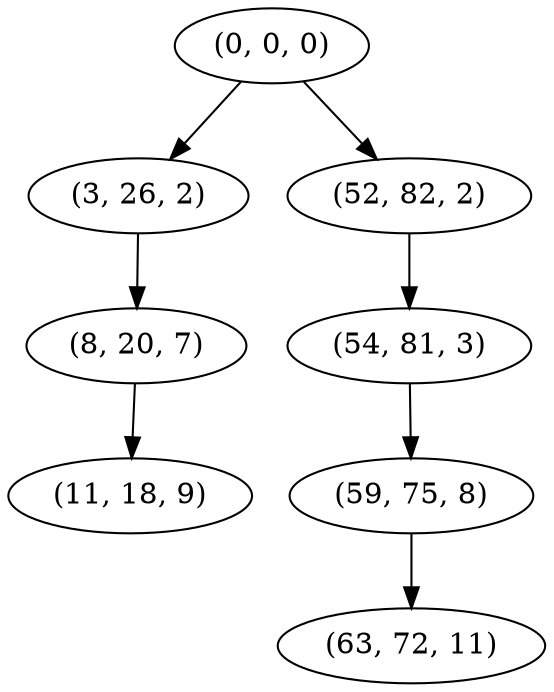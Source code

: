 digraph tree {
    "(0, 0, 0)";
    "(3, 26, 2)";
    "(8, 20, 7)";
    "(11, 18, 9)";
    "(52, 82, 2)";
    "(54, 81, 3)";
    "(59, 75, 8)";
    "(63, 72, 11)";
    "(0, 0, 0)" -> "(3, 26, 2)";
    "(0, 0, 0)" -> "(52, 82, 2)";
    "(3, 26, 2)" -> "(8, 20, 7)";
    "(8, 20, 7)" -> "(11, 18, 9)";
    "(52, 82, 2)" -> "(54, 81, 3)";
    "(54, 81, 3)" -> "(59, 75, 8)";
    "(59, 75, 8)" -> "(63, 72, 11)";
}
